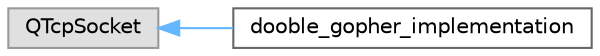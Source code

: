 digraph "Graphical Class Hierarchy"
{
 // LATEX_PDF_SIZE
  bgcolor="transparent";
  edge [fontname=Helvetica,fontsize=10,labelfontname=Helvetica,labelfontsize=10];
  node [fontname=Helvetica,fontsize=10,shape=box,height=0.2,width=0.4];
  rankdir="LR";
  Node0 [id="Node000000",label="QTcpSocket",height=0.2,width=0.4,color="grey60", fillcolor="#E0E0E0", style="filled",tooltip=" "];
  Node0 -> Node1 [id="edge42_Node000000_Node000001",dir="back",color="steelblue1",style="solid",tooltip=" "];
  Node1 [id="Node000001",label="dooble_gopher_implementation",height=0.2,width=0.4,color="grey40", fillcolor="white", style="filled",URL="$classdooble__gopher__implementation.html",tooltip=" "];
}
